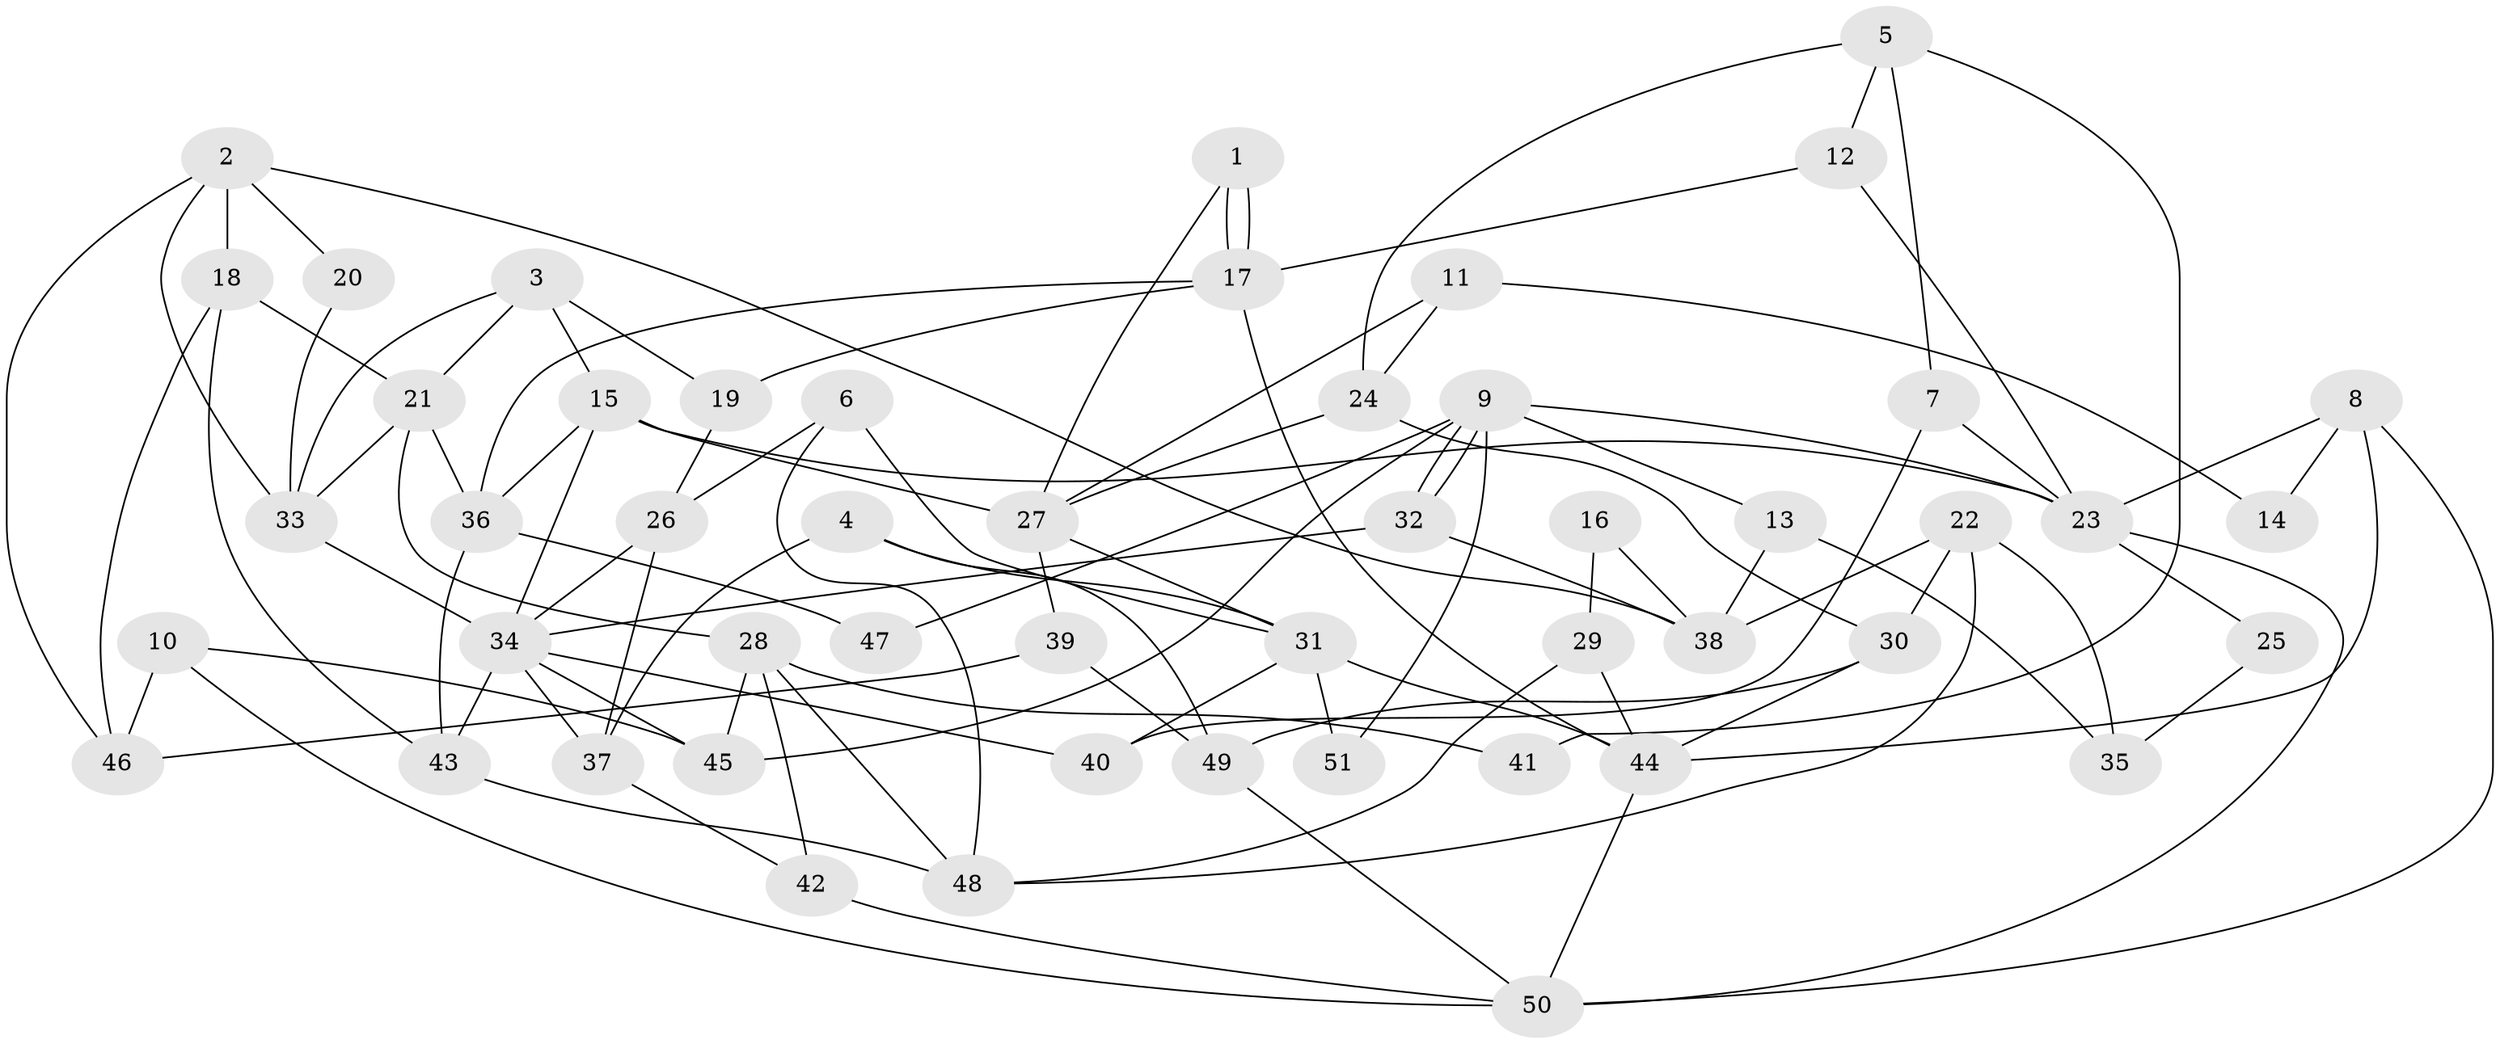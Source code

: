 // coarse degree distribution, {5: 0.27586206896551724, 3: 0.20689655172413793, 6: 0.2413793103448276, 4: 0.10344827586206896, 7: 0.06896551724137931, 9: 0.06896551724137931, 2: 0.034482758620689655}
// Generated by graph-tools (version 1.1) at 2025/24/03/03/25 07:24:01]
// undirected, 51 vertices, 102 edges
graph export_dot {
graph [start="1"]
  node [color=gray90,style=filled];
  1;
  2;
  3;
  4;
  5;
  6;
  7;
  8;
  9;
  10;
  11;
  12;
  13;
  14;
  15;
  16;
  17;
  18;
  19;
  20;
  21;
  22;
  23;
  24;
  25;
  26;
  27;
  28;
  29;
  30;
  31;
  32;
  33;
  34;
  35;
  36;
  37;
  38;
  39;
  40;
  41;
  42;
  43;
  44;
  45;
  46;
  47;
  48;
  49;
  50;
  51;
  1 -- 17;
  1 -- 17;
  1 -- 27;
  2 -- 46;
  2 -- 18;
  2 -- 20;
  2 -- 33;
  2 -- 38;
  3 -- 15;
  3 -- 33;
  3 -- 19;
  3 -- 21;
  4 -- 49;
  4 -- 31;
  4 -- 37;
  5 -- 12;
  5 -- 24;
  5 -- 7;
  5 -- 41;
  6 -- 26;
  6 -- 31;
  6 -- 48;
  7 -- 23;
  7 -- 40;
  8 -- 23;
  8 -- 50;
  8 -- 14;
  8 -- 44;
  9 -- 32;
  9 -- 32;
  9 -- 23;
  9 -- 13;
  9 -- 45;
  9 -- 47;
  9 -- 51;
  10 -- 50;
  10 -- 45;
  10 -- 46;
  11 -- 27;
  11 -- 24;
  11 -- 14;
  12 -- 17;
  12 -- 23;
  13 -- 38;
  13 -- 35;
  15 -- 36;
  15 -- 34;
  15 -- 23;
  15 -- 27;
  16 -- 38;
  16 -- 29;
  17 -- 36;
  17 -- 19;
  17 -- 44;
  18 -- 46;
  18 -- 43;
  18 -- 21;
  19 -- 26;
  20 -- 33;
  21 -- 28;
  21 -- 33;
  21 -- 36;
  22 -- 48;
  22 -- 38;
  22 -- 30;
  22 -- 35;
  23 -- 50;
  23 -- 25;
  24 -- 27;
  24 -- 30;
  25 -- 35;
  26 -- 34;
  26 -- 37;
  27 -- 31;
  27 -- 39;
  28 -- 45;
  28 -- 41;
  28 -- 42;
  28 -- 48;
  29 -- 44;
  29 -- 48;
  30 -- 44;
  30 -- 49;
  31 -- 44;
  31 -- 40;
  31 -- 51;
  32 -- 34;
  32 -- 38;
  33 -- 34;
  34 -- 37;
  34 -- 40;
  34 -- 43;
  34 -- 45;
  36 -- 43;
  36 -- 47;
  37 -- 42;
  39 -- 49;
  39 -- 46;
  42 -- 50;
  43 -- 48;
  44 -- 50;
  49 -- 50;
}

